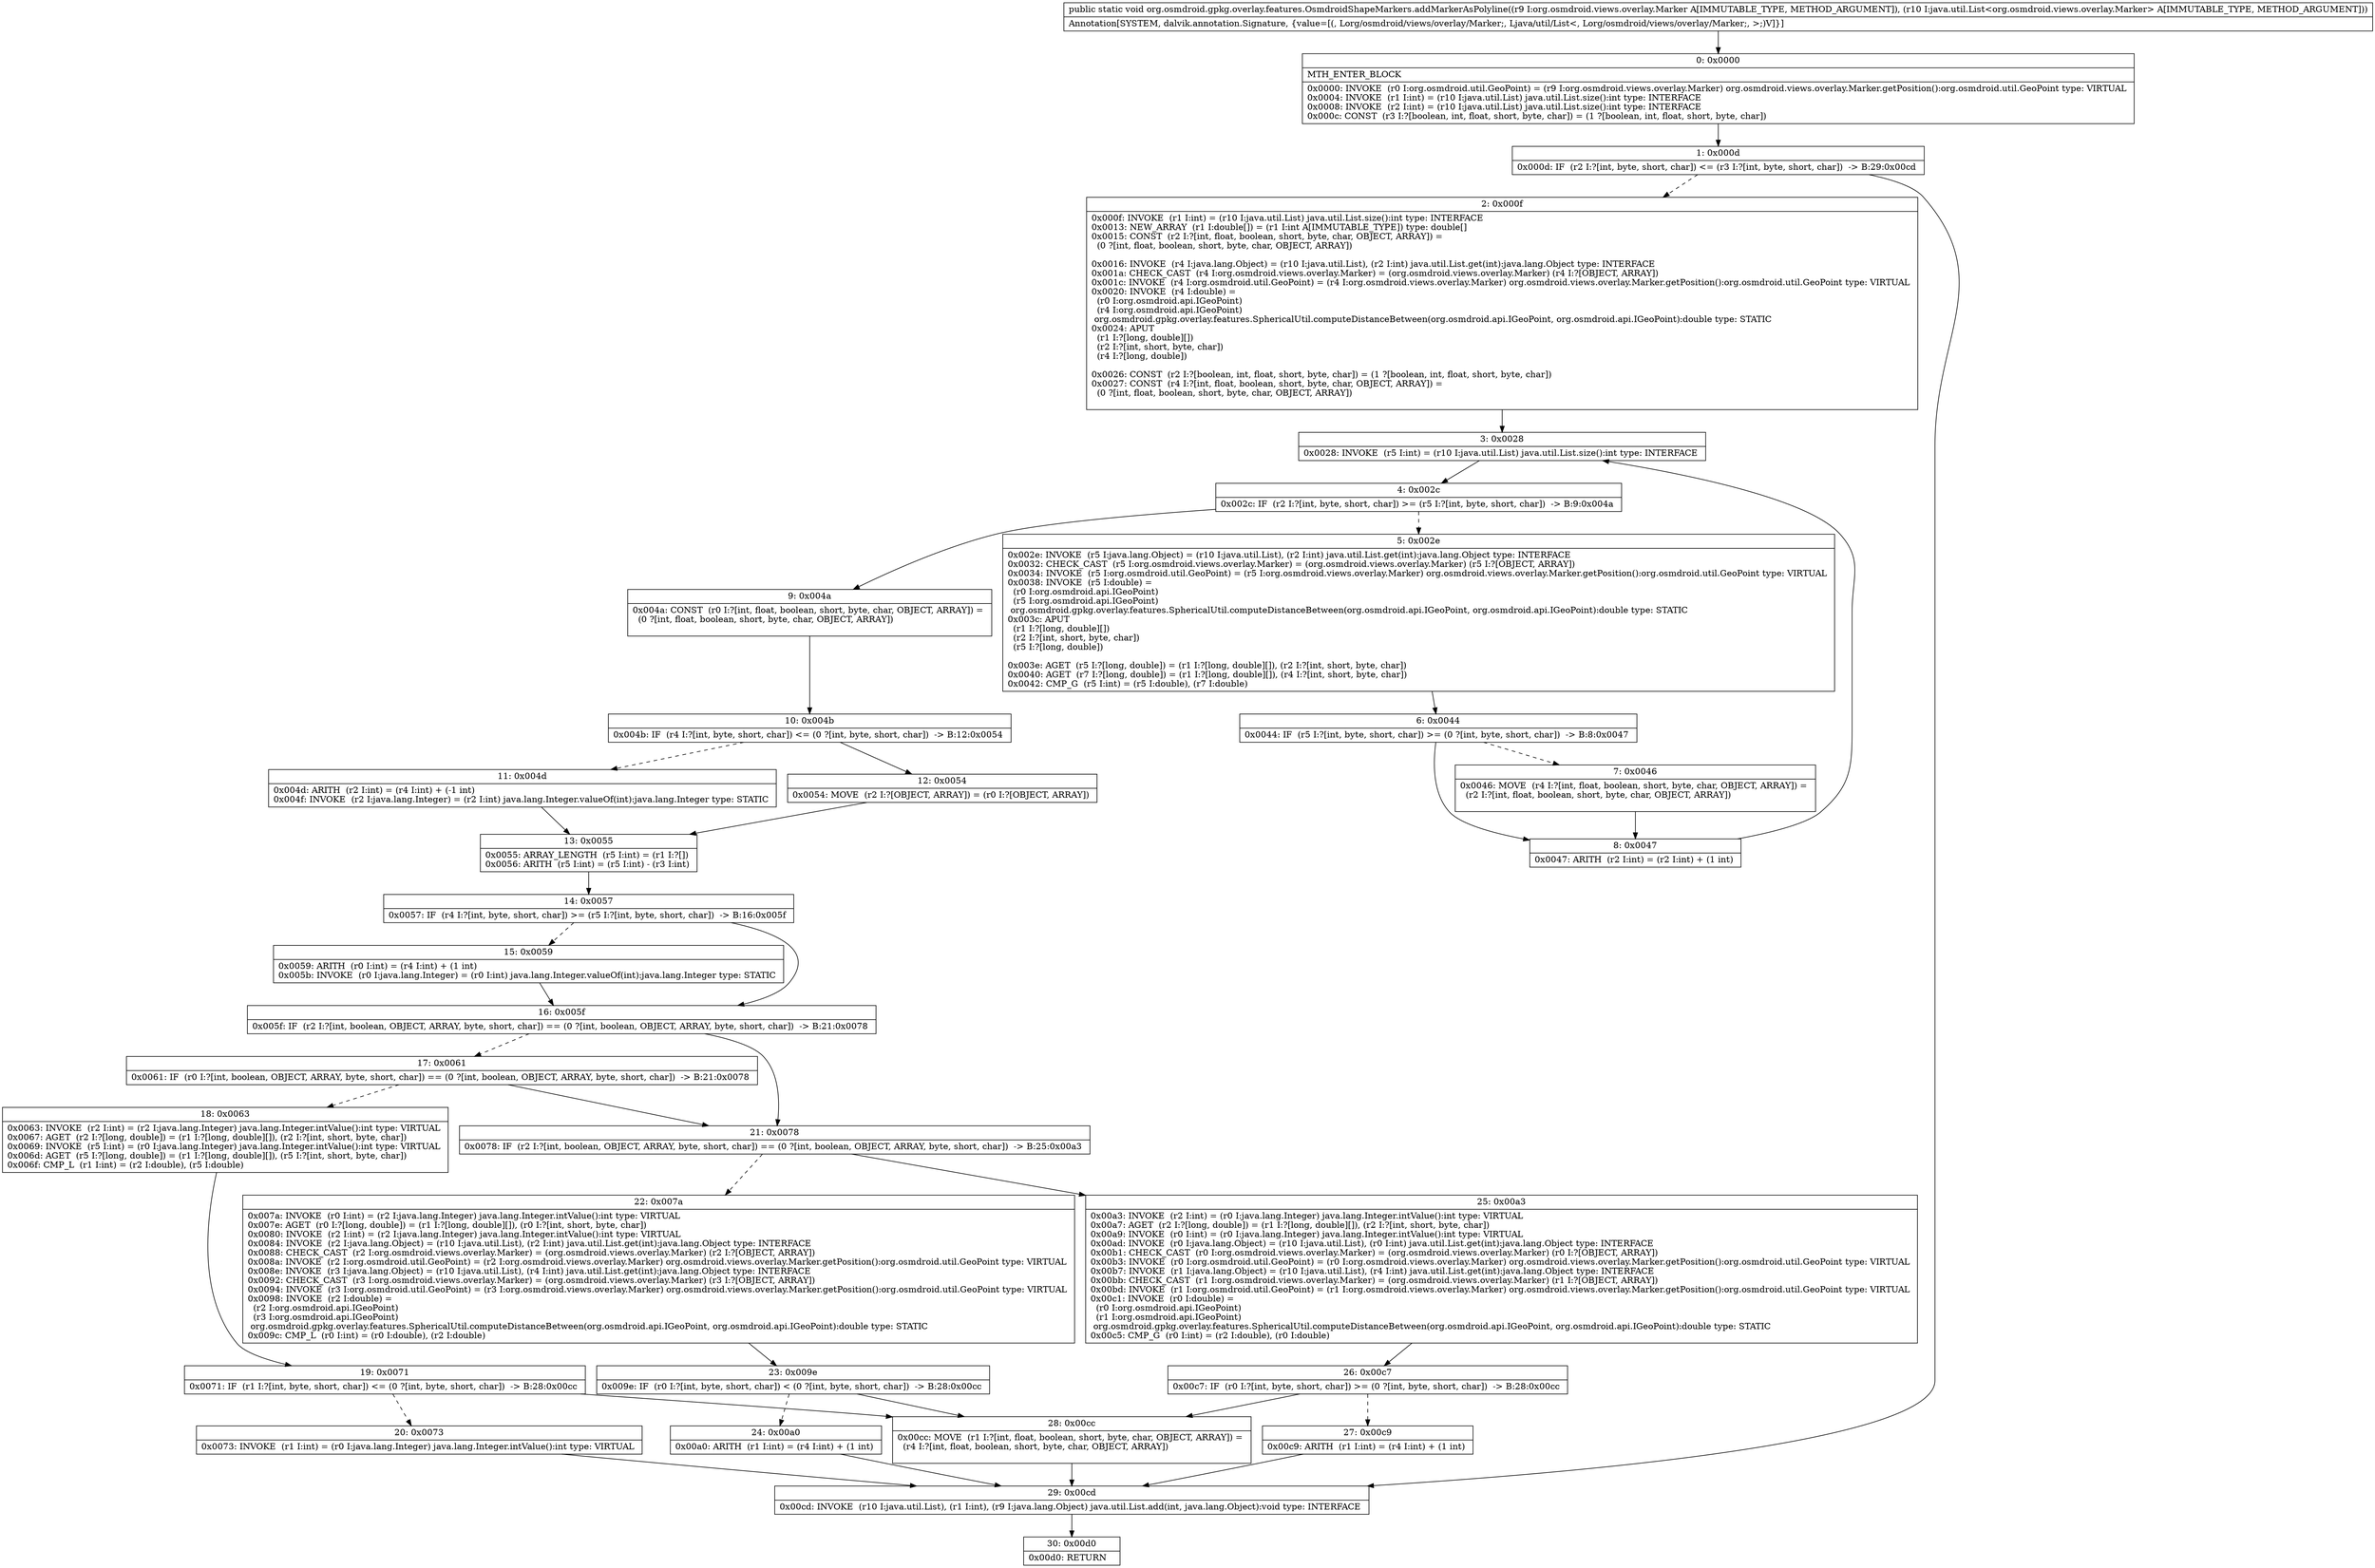 digraph "CFG fororg.osmdroid.gpkg.overlay.features.OsmdroidShapeMarkers.addMarkerAsPolyline(Lorg\/osmdroid\/views\/overlay\/Marker;Ljava\/util\/List;)V" {
Node_0 [shape=record,label="{0\:\ 0x0000|MTH_ENTER_BLOCK\l|0x0000: INVOKE  (r0 I:org.osmdroid.util.GeoPoint) = (r9 I:org.osmdroid.views.overlay.Marker) org.osmdroid.views.overlay.Marker.getPosition():org.osmdroid.util.GeoPoint type: VIRTUAL \l0x0004: INVOKE  (r1 I:int) = (r10 I:java.util.List) java.util.List.size():int type: INTERFACE \l0x0008: INVOKE  (r2 I:int) = (r10 I:java.util.List) java.util.List.size():int type: INTERFACE \l0x000c: CONST  (r3 I:?[boolean, int, float, short, byte, char]) = (1 ?[boolean, int, float, short, byte, char]) \l}"];
Node_1 [shape=record,label="{1\:\ 0x000d|0x000d: IF  (r2 I:?[int, byte, short, char]) \<= (r3 I:?[int, byte, short, char])  \-\> B:29:0x00cd \l}"];
Node_2 [shape=record,label="{2\:\ 0x000f|0x000f: INVOKE  (r1 I:int) = (r10 I:java.util.List) java.util.List.size():int type: INTERFACE \l0x0013: NEW_ARRAY  (r1 I:double[]) = (r1 I:int A[IMMUTABLE_TYPE]) type: double[] \l0x0015: CONST  (r2 I:?[int, float, boolean, short, byte, char, OBJECT, ARRAY]) = \l  (0 ?[int, float, boolean, short, byte, char, OBJECT, ARRAY])\l \l0x0016: INVOKE  (r4 I:java.lang.Object) = (r10 I:java.util.List), (r2 I:int) java.util.List.get(int):java.lang.Object type: INTERFACE \l0x001a: CHECK_CAST  (r4 I:org.osmdroid.views.overlay.Marker) = (org.osmdroid.views.overlay.Marker) (r4 I:?[OBJECT, ARRAY]) \l0x001c: INVOKE  (r4 I:org.osmdroid.util.GeoPoint) = (r4 I:org.osmdroid.views.overlay.Marker) org.osmdroid.views.overlay.Marker.getPosition():org.osmdroid.util.GeoPoint type: VIRTUAL \l0x0020: INVOKE  (r4 I:double) = \l  (r0 I:org.osmdroid.api.IGeoPoint)\l  (r4 I:org.osmdroid.api.IGeoPoint)\l org.osmdroid.gpkg.overlay.features.SphericalUtil.computeDistanceBetween(org.osmdroid.api.IGeoPoint, org.osmdroid.api.IGeoPoint):double type: STATIC \l0x0024: APUT  \l  (r1 I:?[long, double][])\l  (r2 I:?[int, short, byte, char])\l  (r4 I:?[long, double])\l \l0x0026: CONST  (r2 I:?[boolean, int, float, short, byte, char]) = (1 ?[boolean, int, float, short, byte, char]) \l0x0027: CONST  (r4 I:?[int, float, boolean, short, byte, char, OBJECT, ARRAY]) = \l  (0 ?[int, float, boolean, short, byte, char, OBJECT, ARRAY])\l \l}"];
Node_3 [shape=record,label="{3\:\ 0x0028|0x0028: INVOKE  (r5 I:int) = (r10 I:java.util.List) java.util.List.size():int type: INTERFACE \l}"];
Node_4 [shape=record,label="{4\:\ 0x002c|0x002c: IF  (r2 I:?[int, byte, short, char]) \>= (r5 I:?[int, byte, short, char])  \-\> B:9:0x004a \l}"];
Node_5 [shape=record,label="{5\:\ 0x002e|0x002e: INVOKE  (r5 I:java.lang.Object) = (r10 I:java.util.List), (r2 I:int) java.util.List.get(int):java.lang.Object type: INTERFACE \l0x0032: CHECK_CAST  (r5 I:org.osmdroid.views.overlay.Marker) = (org.osmdroid.views.overlay.Marker) (r5 I:?[OBJECT, ARRAY]) \l0x0034: INVOKE  (r5 I:org.osmdroid.util.GeoPoint) = (r5 I:org.osmdroid.views.overlay.Marker) org.osmdroid.views.overlay.Marker.getPosition():org.osmdroid.util.GeoPoint type: VIRTUAL \l0x0038: INVOKE  (r5 I:double) = \l  (r0 I:org.osmdroid.api.IGeoPoint)\l  (r5 I:org.osmdroid.api.IGeoPoint)\l org.osmdroid.gpkg.overlay.features.SphericalUtil.computeDistanceBetween(org.osmdroid.api.IGeoPoint, org.osmdroid.api.IGeoPoint):double type: STATIC \l0x003c: APUT  \l  (r1 I:?[long, double][])\l  (r2 I:?[int, short, byte, char])\l  (r5 I:?[long, double])\l \l0x003e: AGET  (r5 I:?[long, double]) = (r1 I:?[long, double][]), (r2 I:?[int, short, byte, char]) \l0x0040: AGET  (r7 I:?[long, double]) = (r1 I:?[long, double][]), (r4 I:?[int, short, byte, char]) \l0x0042: CMP_G  (r5 I:int) = (r5 I:double), (r7 I:double) \l}"];
Node_6 [shape=record,label="{6\:\ 0x0044|0x0044: IF  (r5 I:?[int, byte, short, char]) \>= (0 ?[int, byte, short, char])  \-\> B:8:0x0047 \l}"];
Node_7 [shape=record,label="{7\:\ 0x0046|0x0046: MOVE  (r4 I:?[int, float, boolean, short, byte, char, OBJECT, ARRAY]) = \l  (r2 I:?[int, float, boolean, short, byte, char, OBJECT, ARRAY])\l \l}"];
Node_8 [shape=record,label="{8\:\ 0x0047|0x0047: ARITH  (r2 I:int) = (r2 I:int) + (1 int) \l}"];
Node_9 [shape=record,label="{9\:\ 0x004a|0x004a: CONST  (r0 I:?[int, float, boolean, short, byte, char, OBJECT, ARRAY]) = \l  (0 ?[int, float, boolean, short, byte, char, OBJECT, ARRAY])\l \l}"];
Node_10 [shape=record,label="{10\:\ 0x004b|0x004b: IF  (r4 I:?[int, byte, short, char]) \<= (0 ?[int, byte, short, char])  \-\> B:12:0x0054 \l}"];
Node_11 [shape=record,label="{11\:\ 0x004d|0x004d: ARITH  (r2 I:int) = (r4 I:int) + (\-1 int) \l0x004f: INVOKE  (r2 I:java.lang.Integer) = (r2 I:int) java.lang.Integer.valueOf(int):java.lang.Integer type: STATIC \l}"];
Node_12 [shape=record,label="{12\:\ 0x0054|0x0054: MOVE  (r2 I:?[OBJECT, ARRAY]) = (r0 I:?[OBJECT, ARRAY]) \l}"];
Node_13 [shape=record,label="{13\:\ 0x0055|0x0055: ARRAY_LENGTH  (r5 I:int) = (r1 I:?[]) \l0x0056: ARITH  (r5 I:int) = (r5 I:int) \- (r3 I:int) \l}"];
Node_14 [shape=record,label="{14\:\ 0x0057|0x0057: IF  (r4 I:?[int, byte, short, char]) \>= (r5 I:?[int, byte, short, char])  \-\> B:16:0x005f \l}"];
Node_15 [shape=record,label="{15\:\ 0x0059|0x0059: ARITH  (r0 I:int) = (r4 I:int) + (1 int) \l0x005b: INVOKE  (r0 I:java.lang.Integer) = (r0 I:int) java.lang.Integer.valueOf(int):java.lang.Integer type: STATIC \l}"];
Node_16 [shape=record,label="{16\:\ 0x005f|0x005f: IF  (r2 I:?[int, boolean, OBJECT, ARRAY, byte, short, char]) == (0 ?[int, boolean, OBJECT, ARRAY, byte, short, char])  \-\> B:21:0x0078 \l}"];
Node_17 [shape=record,label="{17\:\ 0x0061|0x0061: IF  (r0 I:?[int, boolean, OBJECT, ARRAY, byte, short, char]) == (0 ?[int, boolean, OBJECT, ARRAY, byte, short, char])  \-\> B:21:0x0078 \l}"];
Node_18 [shape=record,label="{18\:\ 0x0063|0x0063: INVOKE  (r2 I:int) = (r2 I:java.lang.Integer) java.lang.Integer.intValue():int type: VIRTUAL \l0x0067: AGET  (r2 I:?[long, double]) = (r1 I:?[long, double][]), (r2 I:?[int, short, byte, char]) \l0x0069: INVOKE  (r5 I:int) = (r0 I:java.lang.Integer) java.lang.Integer.intValue():int type: VIRTUAL \l0x006d: AGET  (r5 I:?[long, double]) = (r1 I:?[long, double][]), (r5 I:?[int, short, byte, char]) \l0x006f: CMP_L  (r1 I:int) = (r2 I:double), (r5 I:double) \l}"];
Node_19 [shape=record,label="{19\:\ 0x0071|0x0071: IF  (r1 I:?[int, byte, short, char]) \<= (0 ?[int, byte, short, char])  \-\> B:28:0x00cc \l}"];
Node_20 [shape=record,label="{20\:\ 0x0073|0x0073: INVOKE  (r1 I:int) = (r0 I:java.lang.Integer) java.lang.Integer.intValue():int type: VIRTUAL \l}"];
Node_21 [shape=record,label="{21\:\ 0x0078|0x0078: IF  (r2 I:?[int, boolean, OBJECT, ARRAY, byte, short, char]) == (0 ?[int, boolean, OBJECT, ARRAY, byte, short, char])  \-\> B:25:0x00a3 \l}"];
Node_22 [shape=record,label="{22\:\ 0x007a|0x007a: INVOKE  (r0 I:int) = (r2 I:java.lang.Integer) java.lang.Integer.intValue():int type: VIRTUAL \l0x007e: AGET  (r0 I:?[long, double]) = (r1 I:?[long, double][]), (r0 I:?[int, short, byte, char]) \l0x0080: INVOKE  (r2 I:int) = (r2 I:java.lang.Integer) java.lang.Integer.intValue():int type: VIRTUAL \l0x0084: INVOKE  (r2 I:java.lang.Object) = (r10 I:java.util.List), (r2 I:int) java.util.List.get(int):java.lang.Object type: INTERFACE \l0x0088: CHECK_CAST  (r2 I:org.osmdroid.views.overlay.Marker) = (org.osmdroid.views.overlay.Marker) (r2 I:?[OBJECT, ARRAY]) \l0x008a: INVOKE  (r2 I:org.osmdroid.util.GeoPoint) = (r2 I:org.osmdroid.views.overlay.Marker) org.osmdroid.views.overlay.Marker.getPosition():org.osmdroid.util.GeoPoint type: VIRTUAL \l0x008e: INVOKE  (r3 I:java.lang.Object) = (r10 I:java.util.List), (r4 I:int) java.util.List.get(int):java.lang.Object type: INTERFACE \l0x0092: CHECK_CAST  (r3 I:org.osmdroid.views.overlay.Marker) = (org.osmdroid.views.overlay.Marker) (r3 I:?[OBJECT, ARRAY]) \l0x0094: INVOKE  (r3 I:org.osmdroid.util.GeoPoint) = (r3 I:org.osmdroid.views.overlay.Marker) org.osmdroid.views.overlay.Marker.getPosition():org.osmdroid.util.GeoPoint type: VIRTUAL \l0x0098: INVOKE  (r2 I:double) = \l  (r2 I:org.osmdroid.api.IGeoPoint)\l  (r3 I:org.osmdroid.api.IGeoPoint)\l org.osmdroid.gpkg.overlay.features.SphericalUtil.computeDistanceBetween(org.osmdroid.api.IGeoPoint, org.osmdroid.api.IGeoPoint):double type: STATIC \l0x009c: CMP_L  (r0 I:int) = (r0 I:double), (r2 I:double) \l}"];
Node_23 [shape=record,label="{23\:\ 0x009e|0x009e: IF  (r0 I:?[int, byte, short, char]) \< (0 ?[int, byte, short, char])  \-\> B:28:0x00cc \l}"];
Node_24 [shape=record,label="{24\:\ 0x00a0|0x00a0: ARITH  (r1 I:int) = (r4 I:int) + (1 int) \l}"];
Node_25 [shape=record,label="{25\:\ 0x00a3|0x00a3: INVOKE  (r2 I:int) = (r0 I:java.lang.Integer) java.lang.Integer.intValue():int type: VIRTUAL \l0x00a7: AGET  (r2 I:?[long, double]) = (r1 I:?[long, double][]), (r2 I:?[int, short, byte, char]) \l0x00a9: INVOKE  (r0 I:int) = (r0 I:java.lang.Integer) java.lang.Integer.intValue():int type: VIRTUAL \l0x00ad: INVOKE  (r0 I:java.lang.Object) = (r10 I:java.util.List), (r0 I:int) java.util.List.get(int):java.lang.Object type: INTERFACE \l0x00b1: CHECK_CAST  (r0 I:org.osmdroid.views.overlay.Marker) = (org.osmdroid.views.overlay.Marker) (r0 I:?[OBJECT, ARRAY]) \l0x00b3: INVOKE  (r0 I:org.osmdroid.util.GeoPoint) = (r0 I:org.osmdroid.views.overlay.Marker) org.osmdroid.views.overlay.Marker.getPosition():org.osmdroid.util.GeoPoint type: VIRTUAL \l0x00b7: INVOKE  (r1 I:java.lang.Object) = (r10 I:java.util.List), (r4 I:int) java.util.List.get(int):java.lang.Object type: INTERFACE \l0x00bb: CHECK_CAST  (r1 I:org.osmdroid.views.overlay.Marker) = (org.osmdroid.views.overlay.Marker) (r1 I:?[OBJECT, ARRAY]) \l0x00bd: INVOKE  (r1 I:org.osmdroid.util.GeoPoint) = (r1 I:org.osmdroid.views.overlay.Marker) org.osmdroid.views.overlay.Marker.getPosition():org.osmdroid.util.GeoPoint type: VIRTUAL \l0x00c1: INVOKE  (r0 I:double) = \l  (r0 I:org.osmdroid.api.IGeoPoint)\l  (r1 I:org.osmdroid.api.IGeoPoint)\l org.osmdroid.gpkg.overlay.features.SphericalUtil.computeDistanceBetween(org.osmdroid.api.IGeoPoint, org.osmdroid.api.IGeoPoint):double type: STATIC \l0x00c5: CMP_G  (r0 I:int) = (r2 I:double), (r0 I:double) \l}"];
Node_26 [shape=record,label="{26\:\ 0x00c7|0x00c7: IF  (r0 I:?[int, byte, short, char]) \>= (0 ?[int, byte, short, char])  \-\> B:28:0x00cc \l}"];
Node_27 [shape=record,label="{27\:\ 0x00c9|0x00c9: ARITH  (r1 I:int) = (r4 I:int) + (1 int) \l}"];
Node_28 [shape=record,label="{28\:\ 0x00cc|0x00cc: MOVE  (r1 I:?[int, float, boolean, short, byte, char, OBJECT, ARRAY]) = \l  (r4 I:?[int, float, boolean, short, byte, char, OBJECT, ARRAY])\l \l}"];
Node_29 [shape=record,label="{29\:\ 0x00cd|0x00cd: INVOKE  (r10 I:java.util.List), (r1 I:int), (r9 I:java.lang.Object) java.util.List.add(int, java.lang.Object):void type: INTERFACE \l}"];
Node_30 [shape=record,label="{30\:\ 0x00d0|0x00d0: RETURN   \l}"];
MethodNode[shape=record,label="{public static void org.osmdroid.gpkg.overlay.features.OsmdroidShapeMarkers.addMarkerAsPolyline((r9 I:org.osmdroid.views.overlay.Marker A[IMMUTABLE_TYPE, METHOD_ARGUMENT]), (r10 I:java.util.List\<org.osmdroid.views.overlay.Marker\> A[IMMUTABLE_TYPE, METHOD_ARGUMENT]))  | Annotation[SYSTEM, dalvik.annotation.Signature, \{value=[(, Lorg\/osmdroid\/views\/overlay\/Marker;, Ljava\/util\/List\<, Lorg\/osmdroid\/views\/overlay\/Marker;, \>;)V]\}]\l}"];
MethodNode -> Node_0;
Node_0 -> Node_1;
Node_1 -> Node_2[style=dashed];
Node_1 -> Node_29;
Node_2 -> Node_3;
Node_3 -> Node_4;
Node_4 -> Node_5[style=dashed];
Node_4 -> Node_9;
Node_5 -> Node_6;
Node_6 -> Node_7[style=dashed];
Node_6 -> Node_8;
Node_7 -> Node_8;
Node_8 -> Node_3;
Node_9 -> Node_10;
Node_10 -> Node_11[style=dashed];
Node_10 -> Node_12;
Node_11 -> Node_13;
Node_12 -> Node_13;
Node_13 -> Node_14;
Node_14 -> Node_15[style=dashed];
Node_14 -> Node_16;
Node_15 -> Node_16;
Node_16 -> Node_17[style=dashed];
Node_16 -> Node_21;
Node_17 -> Node_18[style=dashed];
Node_17 -> Node_21;
Node_18 -> Node_19;
Node_19 -> Node_20[style=dashed];
Node_19 -> Node_28;
Node_20 -> Node_29;
Node_21 -> Node_22[style=dashed];
Node_21 -> Node_25;
Node_22 -> Node_23;
Node_23 -> Node_24[style=dashed];
Node_23 -> Node_28;
Node_24 -> Node_29;
Node_25 -> Node_26;
Node_26 -> Node_27[style=dashed];
Node_26 -> Node_28;
Node_27 -> Node_29;
Node_28 -> Node_29;
Node_29 -> Node_30;
}

